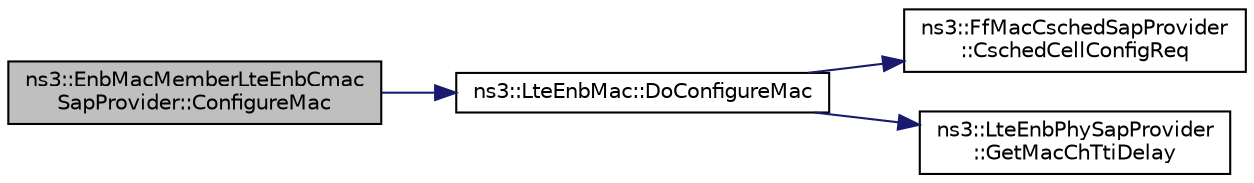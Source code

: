 digraph "ns3::EnbMacMemberLteEnbCmacSapProvider::ConfigureMac"
{
 // LATEX_PDF_SIZE
  edge [fontname="Helvetica",fontsize="10",labelfontname="Helvetica",labelfontsize="10"];
  node [fontname="Helvetica",fontsize="10",shape=record];
  rankdir="LR";
  Node1 [label="ns3::EnbMacMemberLteEnbCmac\lSapProvider::ConfigureMac",height=0.2,width=0.4,color="black", fillcolor="grey75", style="filled", fontcolor="black",tooltip=" "];
  Node1 -> Node2 [color="midnightblue",fontsize="10",style="solid",fontname="Helvetica"];
  Node2 [label="ns3::LteEnbMac::DoConfigureMac",height=0.2,width=0.4,color="black", fillcolor="white", style="filled",URL="$classns3_1_1_lte_enb_mac.html#aa0ac5e013d825daf18f8c54d0f6369f3",tooltip="Configure MAC function."];
  Node2 -> Node3 [color="midnightblue",fontsize="10",style="solid",fontname="Helvetica"];
  Node3 [label="ns3::FfMacCschedSapProvider\l::CschedCellConfigReq",height=0.2,width=0.4,color="black", fillcolor="white", style="filled",URL="$classns3_1_1_ff_mac_csched_sap_provider.html#a589b513d02cee1952db7068372fba948",tooltip="CSCHED_CELL_CONFIG_REQ."];
  Node2 -> Node4 [color="midnightblue",fontsize="10",style="solid",fontname="Helvetica"];
  Node4 [label="ns3::LteEnbPhySapProvider\l::GetMacChTtiDelay",height=0.2,width=0.4,color="black", fillcolor="white", style="filled",URL="$classns3_1_1_lte_enb_phy_sap_provider.html#abba227e215f299b227e928e5a0ff0442",tooltip="Get the delay from MAC to Channel expressed in TTIs."];
}
